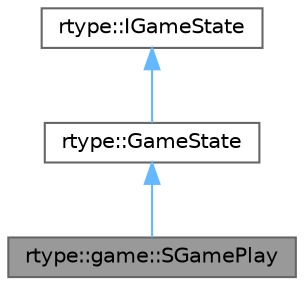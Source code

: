 digraph "rtype::game::SGamePlay"
{
 // LATEX_PDF_SIZE
  bgcolor="transparent";
  edge [fontname=Helvetica,fontsize=10,labelfontname=Helvetica,labelfontsize=10];
  node [fontname=Helvetica,fontsize=10,shape=box,height=0.2,width=0.4];
  Node1 [label="rtype::game::SGamePlay",height=0.2,width=0.4,color="gray40", fillcolor="grey60", style="filled", fontcolor="black",tooltip="The class of the game state."];
  Node2 -> Node1 [dir="back",color="steelblue1",style="solid"];
  Node2 [label="rtype::GameState",height=0.2,width=0.4,color="gray40", fillcolor="white", style="filled",URL="$classrtype_1_1GameState.html",tooltip="The class of the game state."];
  Node3 -> Node2 [dir="back",color="steelblue1",style="solid"];
  Node3 [label="rtype::IGameState",height=0.2,width=0.4,color="gray40", fillcolor="white", style="filled",URL="$classrtype_1_1IGameState.html",tooltip="The class of the game state."];
}
